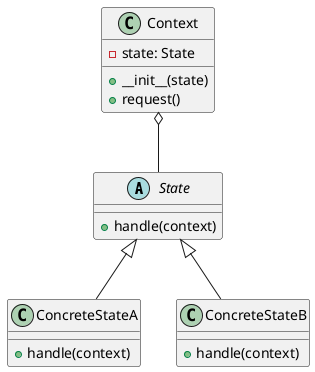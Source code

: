 @startuml

abstract class State {
    + handle(context)
}

class ConcreteStateA {
    + handle(context)
}

class ConcreteStateB {
    + handle(context)
}

State <|-- ConcreteStateA
State <|-- ConcreteStateB

class Context {
    - state: State
    + __init__(state)
    + request()
}

Context o-- State

@enduml
